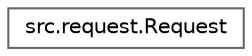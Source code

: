 digraph "Graphical Class Hierarchy"
{
 // LATEX_PDF_SIZE
  bgcolor="transparent";
  edge [fontname=Helvetica,fontsize=10,labelfontname=Helvetica,labelfontsize=10];
  node [fontname=Helvetica,fontsize=10,shape=box,height=0.2,width=0.4];
  rankdir="LR";
  Node0 [id="Node000000",label="src.request.Request",height=0.2,width=0.4,color="grey40", fillcolor="white", style="filled",URL="$classsrc_1_1request_1_1_request.html",tooltip=" "];
}
